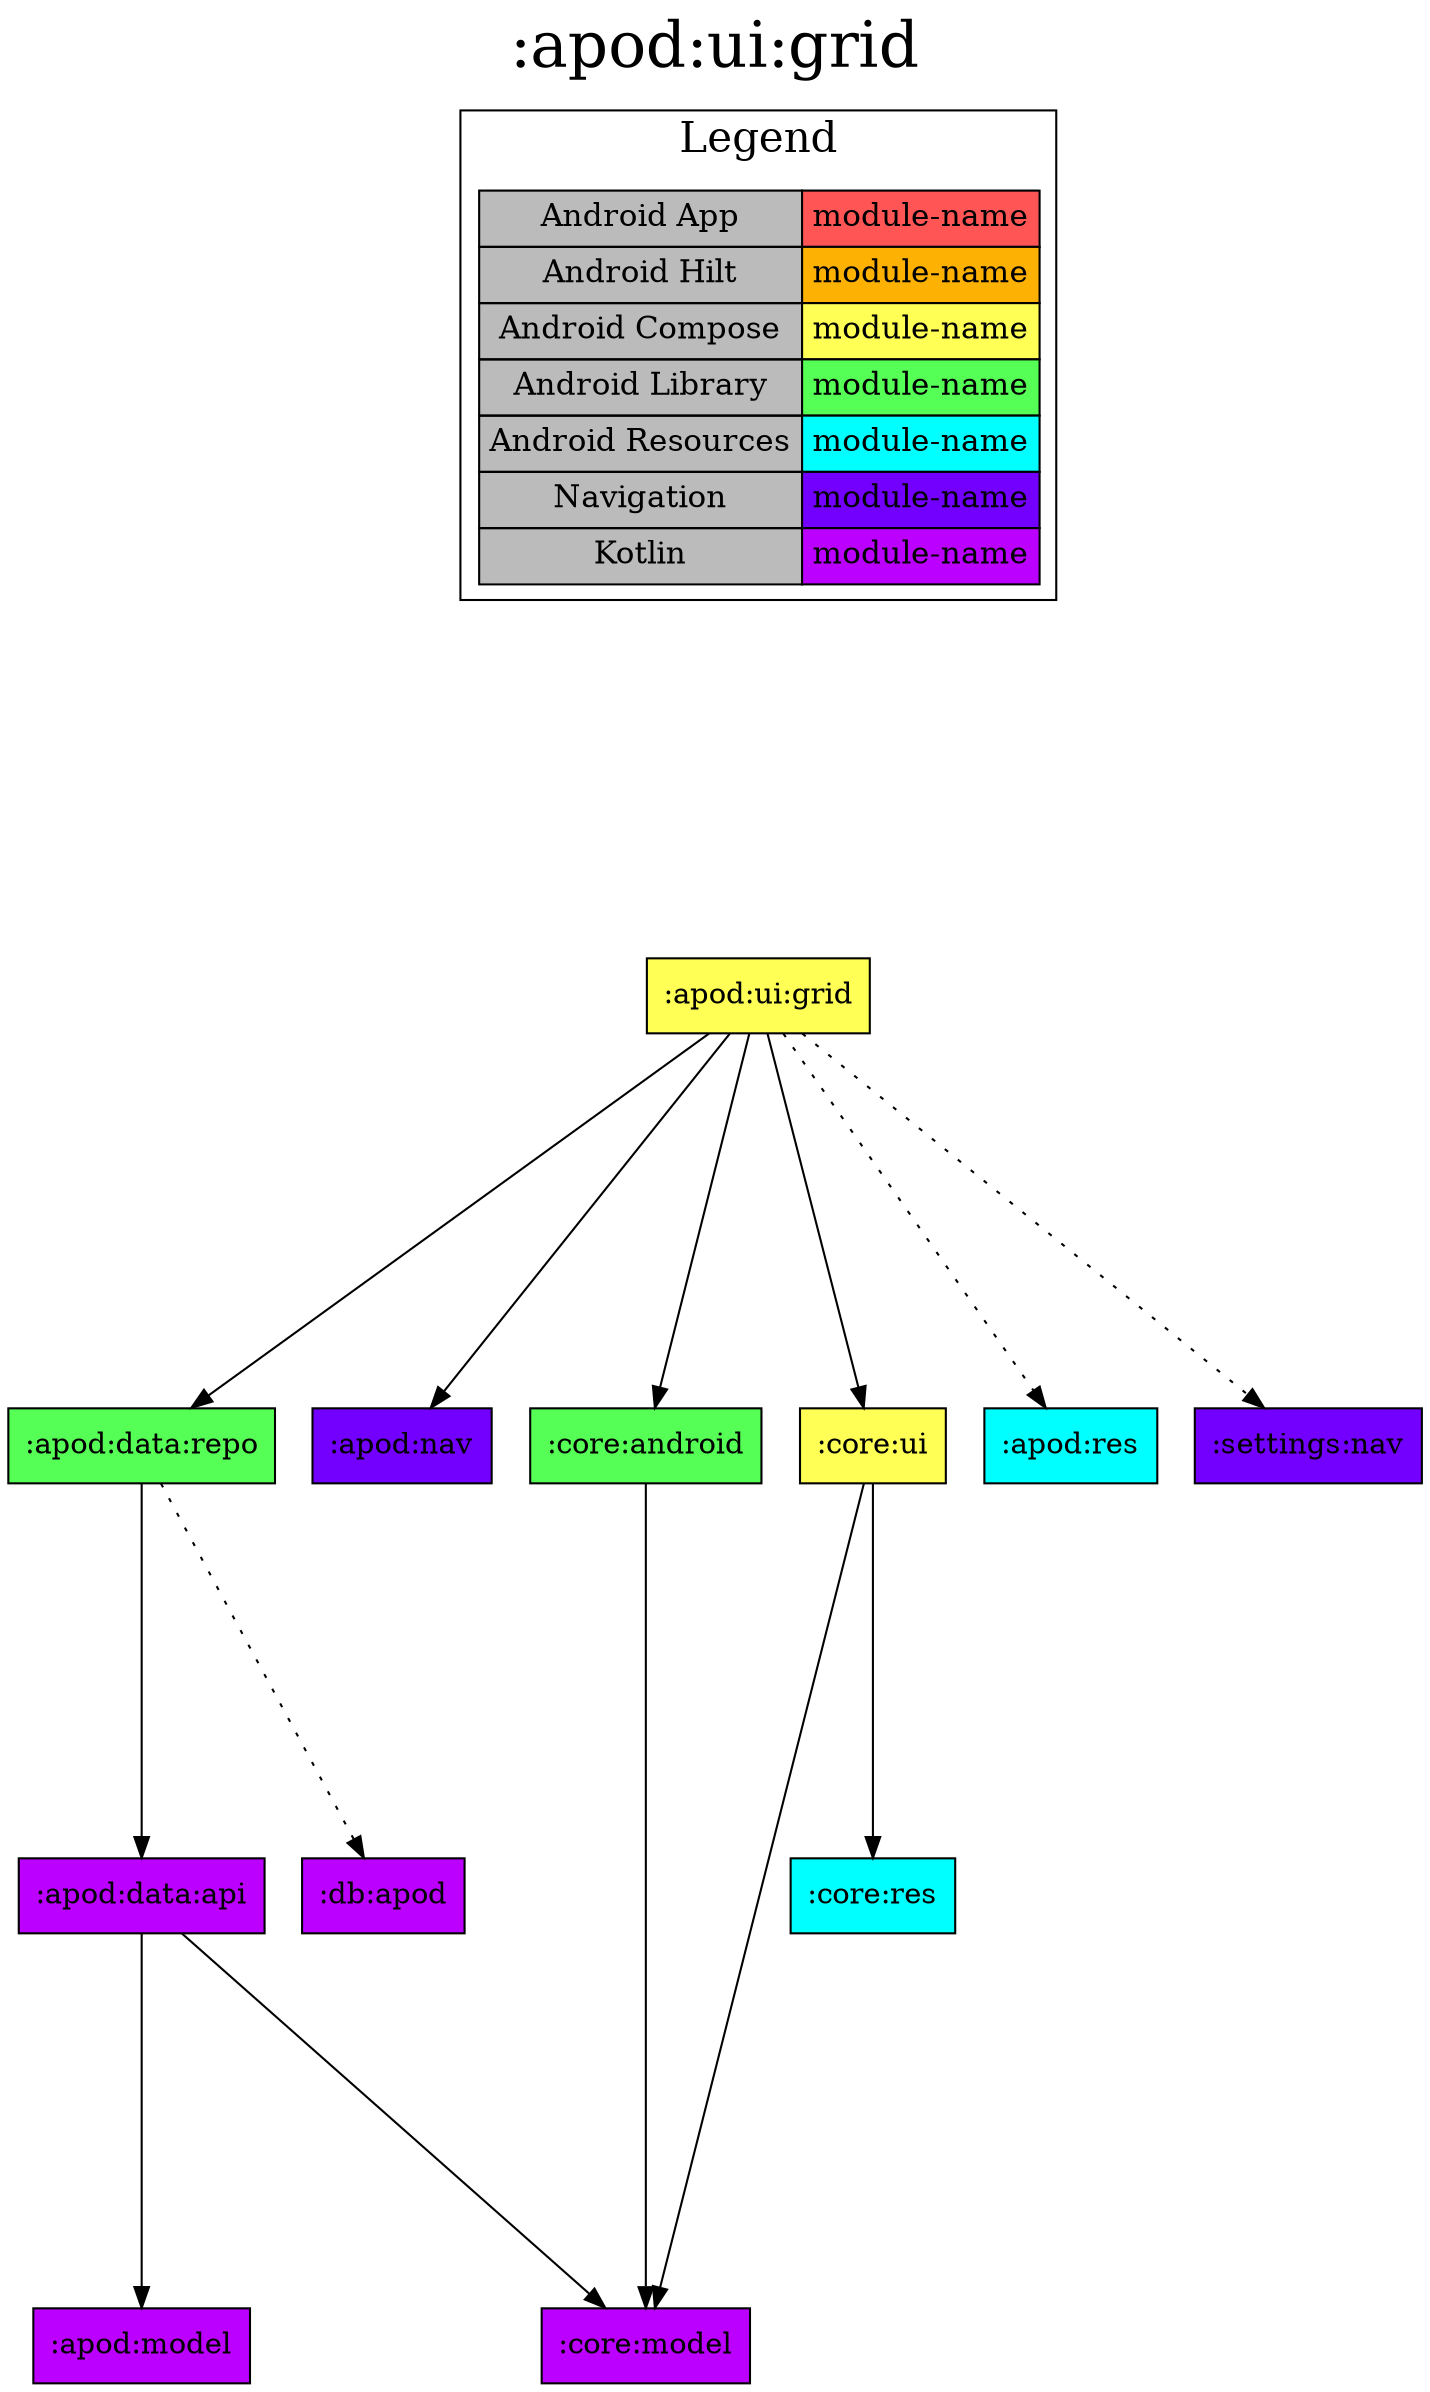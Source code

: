 digraph {
edge ["dir"="forward"]
graph ["dpi"="100","label"=":apod:ui:grid","labelloc"="t","fontsize"="30","ranksep"="2.5","rankdir"="TB"]
node ["style"="filled"]
":apod:ui:grid" ["fillcolor"="#FFFF55","shape"="box"]
":apod:data:repo" ["fillcolor"="#55FF55","shape"="box"]
":apod:data:api" ["fillcolor"="#BB00FF","shape"="box"]
":apod:model" ["fillcolor"="#BB00FF","shape"="box"]
":core:model" ["fillcolor"="#BB00FF","shape"="box"]
":db:apod" ["fillcolor"="#BB00FF","shape"="box"]
":apod:nav" ["fillcolor"="#7300FF","shape"="box"]
":core:android" ["fillcolor"="#55FF55","shape"="box"]
":core:ui" ["fillcolor"="#FFFF55","shape"="box"]
":core:res" ["fillcolor"="#00FFFF","shape"="box"]
":apod:res" ["fillcolor"="#00FFFF","shape"="box"]
":settings:nav" ["fillcolor"="#7300FF","shape"="box"]
{
edge ["dir"="none"]
graph ["rank"="same"]
}
":apod:ui:grid" -> ":apod:data:repo"
":apod:ui:grid" -> ":apod:nav"
":apod:ui:grid" -> ":core:android"
":apod:ui:grid" -> ":core:ui"
":apod:ui:grid" -> ":apod:res" ["style"="dotted"]
":apod:ui:grid" -> ":settings:nav" ["style"="dotted"]
":apod:data:repo" -> ":apod:data:api"
":apod:data:repo" -> ":db:apod" ["style"="dotted"]
":apod:data:api" -> ":apod:model"
":apod:data:api" -> ":core:model"
":core:android" -> ":core:model"
":core:ui" -> ":core:model"
":core:ui" -> ":core:res"
subgraph "cluster_legend" {
edge ["dir"="none"]
graph ["label"="Legend","fontsize"="20"]
"Legend" ["style"="filled","fillcolor"="#bbbbbb","shape"="none","margin"="0","fontsize"="15","label"=<
<TABLE BORDER="0" CELLBORDER="1" CELLSPACING="0" CELLPADDING="4">
<TR><TD>Android App</TD><TD BGCOLOR="#FF5555">module-name</TD></TR>
<TR><TD>Android Hilt</TD><TD BGCOLOR="#FCB103">module-name</TD></TR>
<TR><TD>Android Compose</TD><TD BGCOLOR="#FFFF55">module-name</TD></TR>
<TR><TD>Android Library</TD><TD BGCOLOR="#55FF55">module-name</TD></TR>
<TR><TD>Android Resources</TD><TD BGCOLOR="#00FFFF">module-name</TD></TR>
<TR><TD>Navigation</TD><TD BGCOLOR="#7300FF">module-name</TD></TR>
<TR><TD>Kotlin</TD><TD BGCOLOR="#BB00FF">module-name</TD></TR>
</TABLE>
>]
} -> ":apod:ui:grid" ["style"="invis"]
}